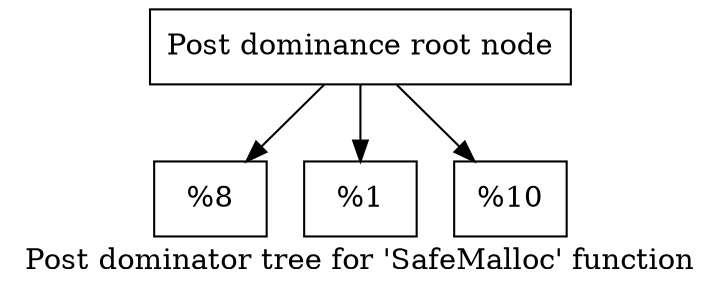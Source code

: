digraph "Post dominator tree for 'SafeMalloc' function" {
	label="Post dominator tree for 'SafeMalloc' function";

	Node0x9bc8a0 [shape=record,label="{Post dominance root node}"];
	Node0x9bc8a0 -> Node0x964760;
	Node0x9bc8a0 -> Node0x9f3670;
	Node0x9bc8a0 -> Node0x9868d0;
	Node0x964760 [shape=record,label="{%8}"];
	Node0x9f3670 [shape=record,label="{%1}"];
	Node0x9868d0 [shape=record,label="{%10}"];
}

